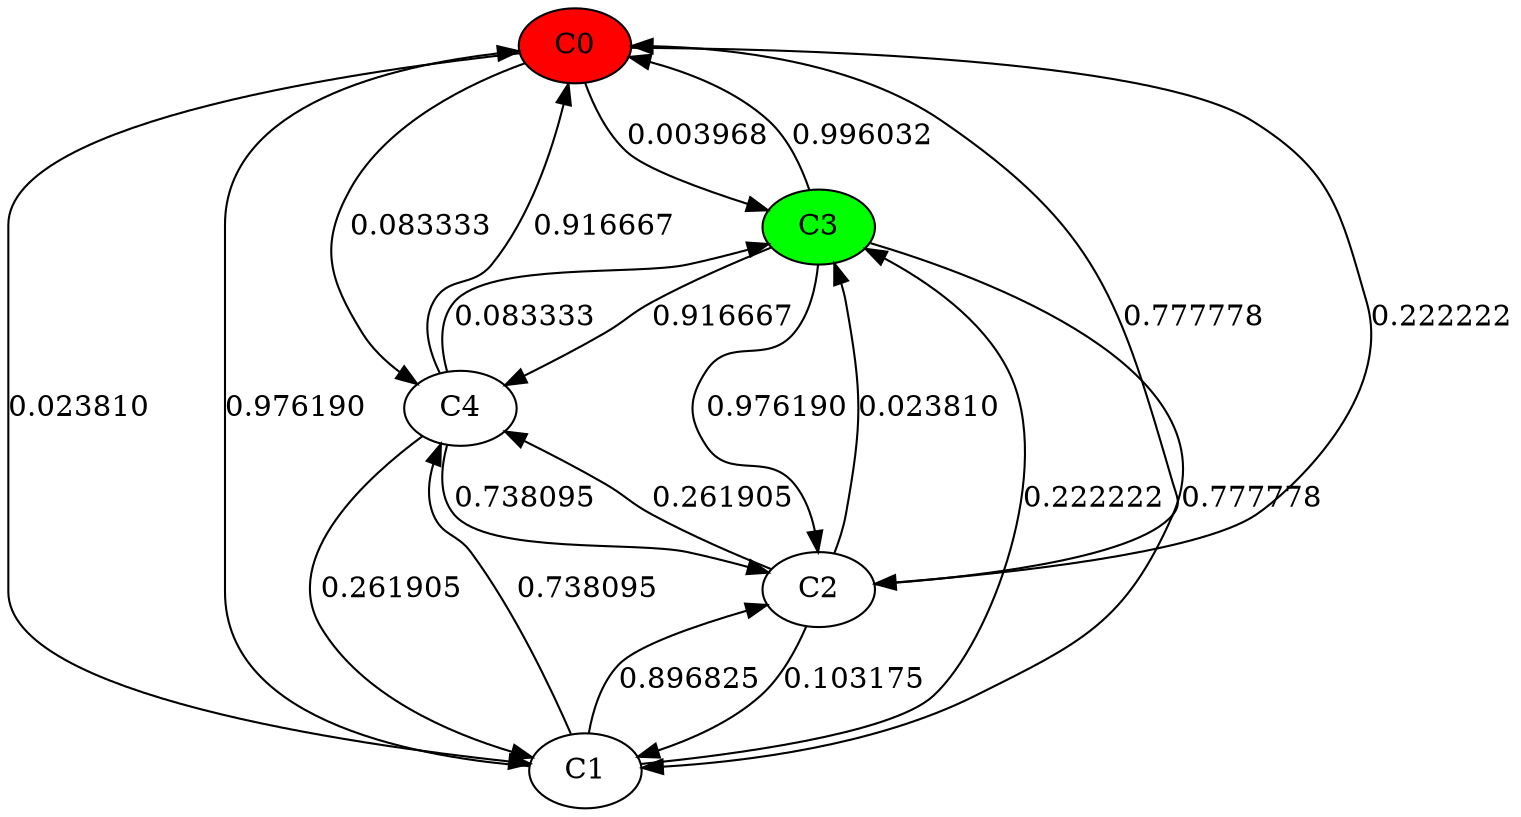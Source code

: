 digraph candidates {
        C0 [style=filled, fillcolor=red]
        C3 [style=filled, fillcolor=green]
	C0 -> C1 [label="0.023810"]
	C0 -> C2 [label="0.222222"]
	C0 -> C3 [label="0.003968"]
	C0 -> C4 [label="0.083333"]
	C1 -> C0 [label="0.976190"]
	C1 -> C2 [label="0.896825"]
	C1 -> C3 [label="0.222222"]
	C1 -> C4 [label="0.738095"]
	C2 -> C0 [label="0.777778"]
	C2 -> C1 [label="0.103175"]
	C2 -> C3 [label="0.023810"]
	C2 -> C4 [label="0.261905"]
	C3 -> C0 [label="0.996032"]
	C3 -> C1 [label="0.777778"]
	C3 -> C2 [label="0.976190"]
	C3 -> C4 [label="0.916667"]
	C4 -> C0 [label="0.916667"]
	C4 -> C1 [label="0.261905"]
	C4 -> C2 [label="0.738095"]
	C4 -> C3 [label="0.083333"]
}